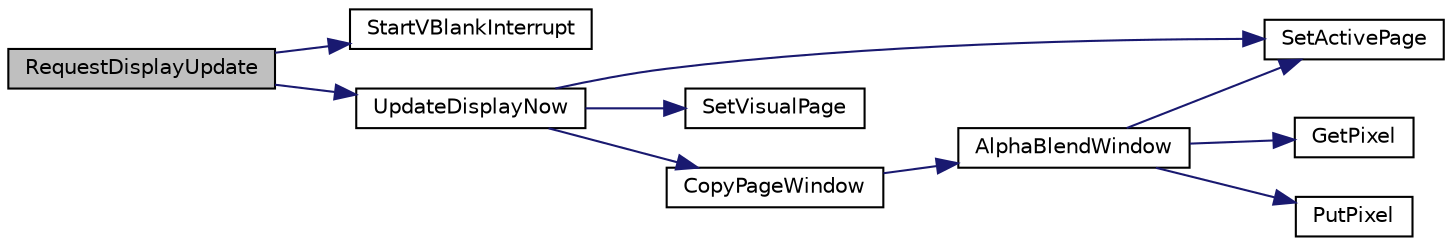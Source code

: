 digraph "RequestDisplayUpdate"
{
  edge [fontname="Helvetica",fontsize="10",labelfontname="Helvetica",labelfontsize="10"];
  node [fontname="Helvetica",fontsize="10",shape=record];
  rankdir="LR";
  Node1 [label="RequestDisplayUpdate",height=0.2,width=0.4,color="black", fillcolor="grey75", style="filled", fontcolor="black"];
  Node1 -> Node2 [color="midnightblue",fontsize="10",style="solid",fontname="Helvetica"];
  Node2 [label="StartVBlankInterrupt",height=0.2,width=0.4,color="black", fillcolor="white", style="filled",URL="$mchp_gfx_drv_8c.html#aafc99fb00545763188038ccb970465b8"];
  Node1 -> Node3 [color="midnightblue",fontsize="10",style="solid",fontname="Helvetica"];
  Node3 [label="UpdateDisplayNow",height=0.2,width=0.4,color="black", fillcolor="white", style="filled",URL="$mchp_gfx_l_c_c_8c.html#a9a8ad1167b88569cdd7f8aafc4f48ba2"];
  Node3 -> Node4 [color="midnightblue",fontsize="10",style="solid",fontname="Helvetica"];
  Node4 [label="SetActivePage",height=0.2,width=0.4,color="black", fillcolor="white", style="filled",URL="$mchp_gfx_l_c_c_8c.html#a9f5d38445eabc479104a965d95d8138e"];
  Node3 -> Node5 [color="midnightblue",fontsize="10",style="solid",fontname="Helvetica"];
  Node5 [label="SetVisualPage",height=0.2,width=0.4,color="black", fillcolor="white", style="filled",URL="$mchp_gfx_l_c_c_8c.html#a3383609f9ef2171aefd0f27a65a1507d"];
  Node3 -> Node6 [color="midnightblue",fontsize="10",style="solid",fontname="Helvetica"];
  Node6 [label="CopyPageWindow",height=0.2,width=0.4,color="black", fillcolor="white", style="filled",URL="$mchp_gfx_l_c_c_8c.html#aa86a27ea23433c7857baca8776f27347"];
  Node6 -> Node7 [color="midnightblue",fontsize="10",style="solid",fontname="Helvetica"];
  Node7 [label="AlphaBlendWindow",height=0.2,width=0.4,color="black", fillcolor="white", style="filled",URL="$mchp_gfx_l_c_c_8c.html#a8b9f9ce94044b21cca3c07c2145f10a4"];
  Node7 -> Node4 [color="midnightblue",fontsize="10",style="solid",fontname="Helvetica"];
  Node7 -> Node8 [color="midnightblue",fontsize="10",style="solid",fontname="Helvetica"];
  Node8 [label="GetPixel",height=0.2,width=0.4,color="black", fillcolor="white", style="filled",URL="$mchp_gfx_l_c_c_8c.html#afe36dedd609740e62ec3bf37d2f63534"];
  Node7 -> Node9 [color="midnightblue",fontsize="10",style="solid",fontname="Helvetica"];
  Node9 [label="PutPixel",height=0.2,width=0.4,color="black", fillcolor="white", style="filled",URL="$mchp_gfx_l_c_c_8c.html#accd6f33a37aade41c6304c670190aa58"];
}
